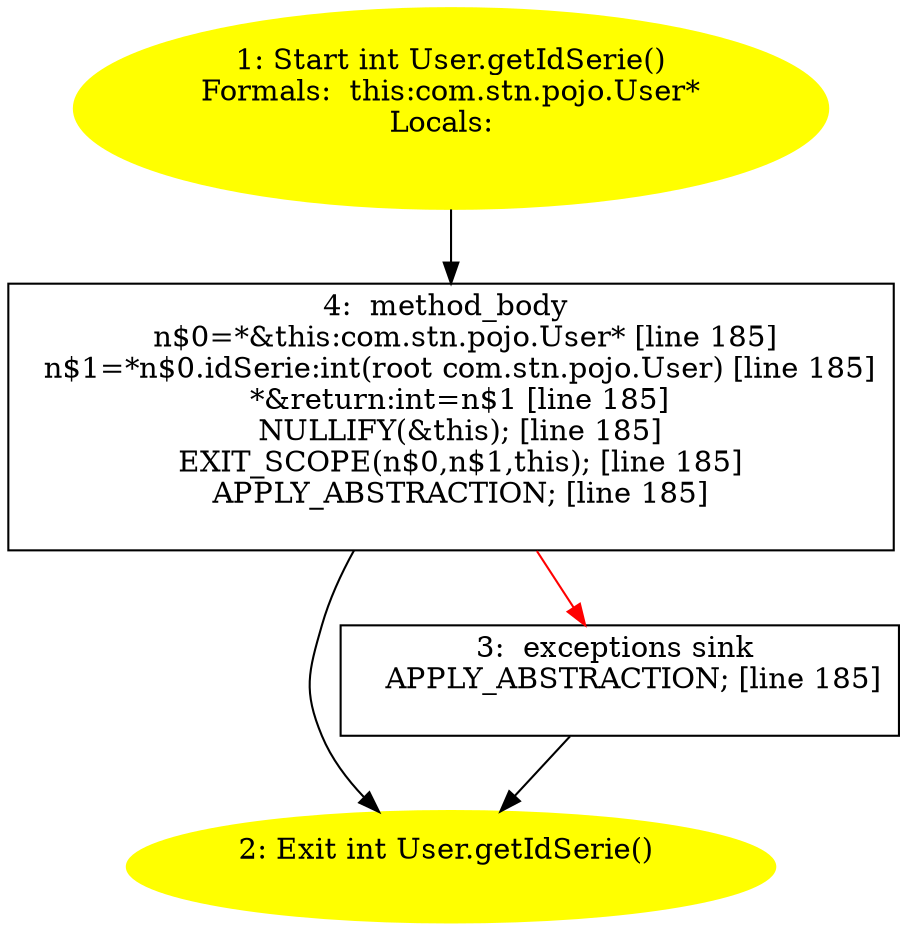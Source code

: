 /* @generated */
digraph cfg {
"com.stn.pojo.User.getIdSerie():int.048242ee19899284010d89d4c35a3307_1" [label="1: Start int User.getIdSerie()\nFormals:  this:com.stn.pojo.User*\nLocals:  \n  " color=yellow style=filled]
	

	 "com.stn.pojo.User.getIdSerie():int.048242ee19899284010d89d4c35a3307_1" -> "com.stn.pojo.User.getIdSerie():int.048242ee19899284010d89d4c35a3307_4" ;
"com.stn.pojo.User.getIdSerie():int.048242ee19899284010d89d4c35a3307_2" [label="2: Exit int User.getIdSerie() \n  " color=yellow style=filled]
	

"com.stn.pojo.User.getIdSerie():int.048242ee19899284010d89d4c35a3307_3" [label="3:  exceptions sink \n   APPLY_ABSTRACTION; [line 185]\n " shape="box"]
	

	 "com.stn.pojo.User.getIdSerie():int.048242ee19899284010d89d4c35a3307_3" -> "com.stn.pojo.User.getIdSerie():int.048242ee19899284010d89d4c35a3307_2" ;
"com.stn.pojo.User.getIdSerie():int.048242ee19899284010d89d4c35a3307_4" [label="4:  method_body \n   n$0=*&this:com.stn.pojo.User* [line 185]\n  n$1=*n$0.idSerie:int(root com.stn.pojo.User) [line 185]\n  *&return:int=n$1 [line 185]\n  NULLIFY(&this); [line 185]\n  EXIT_SCOPE(n$0,n$1,this); [line 185]\n  APPLY_ABSTRACTION; [line 185]\n " shape="box"]
	

	 "com.stn.pojo.User.getIdSerie():int.048242ee19899284010d89d4c35a3307_4" -> "com.stn.pojo.User.getIdSerie():int.048242ee19899284010d89d4c35a3307_2" ;
	 "com.stn.pojo.User.getIdSerie():int.048242ee19899284010d89d4c35a3307_4" -> "com.stn.pojo.User.getIdSerie():int.048242ee19899284010d89d4c35a3307_3" [color="red" ];
}
